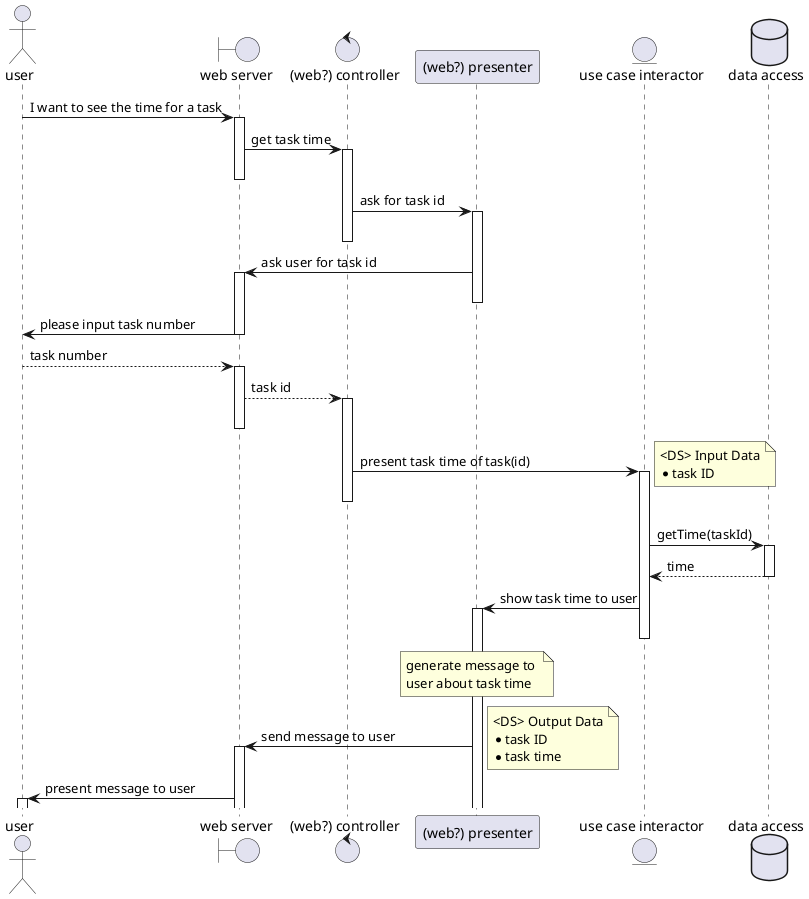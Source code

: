 @startuml

actor user
boundary "web server" as server
control "(web?) controller" as controller
participant "(web?) presenter" as presenter
entity "use case interactor" as uci
database "data access" as db

user -> server : I want to see the time for a task
activate server
server -> controller : get task time
activate controller
deactivate server

controller -> presenter : ask for task id
activate presenter
deactivate controller
presenter -> server : ask user for task id
activate server
deactivate presenter
server -> user : please input task number
deactivate server
user --> server :  task number
activate server
server --> controller : task id
activate controller
deactivate server

autoactivate on

controller -> uci : present task time of task(id)
note right
  <DS> Input Data
  * task ID
end note
deactivate controller

deactivate controller

uci -> db : getTime(taskId)
return time

uci -> presenter : show task time to user

deactivate uci

note over presenter
  generate message to 
  user about task time
end note
presenter -> server : send message to user
note right
  <DS> Output Data
  * task ID
  * task time
end note
server -> user : present message to user


@enduml

